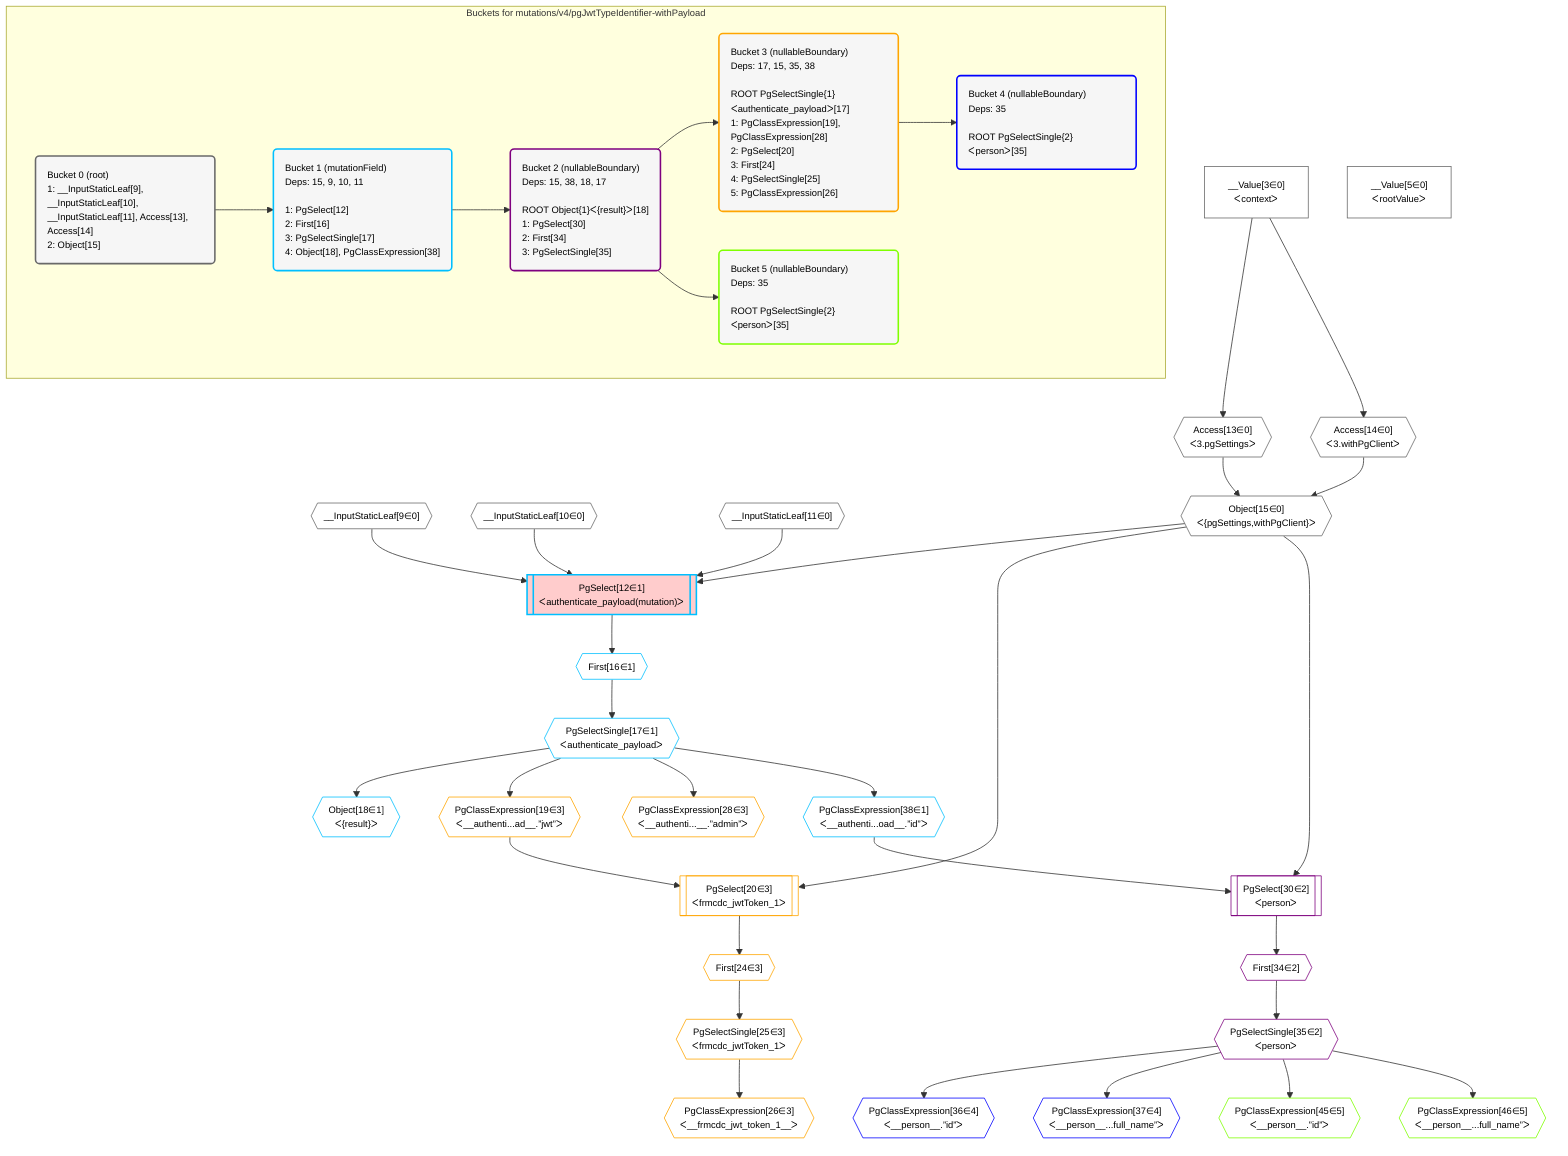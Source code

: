 %%{init: {'themeVariables': { 'fontSize': '12px'}}}%%
graph TD
    classDef path fill:#eee,stroke:#000,color:#000
    classDef plan fill:#fff,stroke-width:1px,color:#000
    classDef itemplan fill:#fff,stroke-width:2px,color:#000
    classDef unbatchedplan fill:#dff,stroke-width:1px,color:#000
    classDef sideeffectplan fill:#fcc,stroke-width:2px,color:#000
    classDef bucket fill:#f6f6f6,color:#000,stroke-width:2px,text-align:left


    %% define steps
    __Value3["__Value[3∈0]<br />ᐸcontextᐳ"]:::plan
    __Value5["__Value[5∈0]<br />ᐸrootValueᐳ"]:::plan
    __InputStaticLeaf9{{"__InputStaticLeaf[9∈0]"}}:::plan
    __InputStaticLeaf10{{"__InputStaticLeaf[10∈0]"}}:::plan
    __InputStaticLeaf11{{"__InputStaticLeaf[11∈0]"}}:::plan
    Access13{{"Access[13∈0]<br />ᐸ3.pgSettingsᐳ"}}:::plan
    Access14{{"Access[14∈0]<br />ᐸ3.withPgClientᐳ"}}:::plan
    Object15{{"Object[15∈0]<br />ᐸ{pgSettings,withPgClient}ᐳ"}}:::plan
    PgSelect12[["PgSelect[12∈1]<br />ᐸauthenticate_payload(mutation)ᐳ"]]:::sideeffectplan
    First16{{"First[16∈1]"}}:::plan
    PgSelectSingle17{{"PgSelectSingle[17∈1]<br />ᐸauthenticate_payloadᐳ"}}:::plan
    Object18{{"Object[18∈1]<br />ᐸ{result}ᐳ"}}:::plan
    PgClassExpression19{{"PgClassExpression[19∈3]<br />ᐸ__authenti...ad__.”jwt”ᐳ"}}:::plan
    PgSelect20[["PgSelect[20∈3]<br />ᐸfrmcdc_jwtToken_1ᐳ"]]:::plan
    First24{{"First[24∈3]"}}:::plan
    PgSelectSingle25{{"PgSelectSingle[25∈3]<br />ᐸfrmcdc_jwtToken_1ᐳ"}}:::plan
    PgClassExpression26{{"PgClassExpression[26∈3]<br />ᐸ__frmcdc_jwt_token_1__ᐳ"}}:::plan
    PgClassExpression28{{"PgClassExpression[28∈3]<br />ᐸ__authenti...__.”admin”ᐳ"}}:::plan
    PgClassExpression38{{"PgClassExpression[38∈1]<br />ᐸ__authenti...oad__.”id”ᐳ"}}:::plan
    PgSelect30[["PgSelect[30∈2]<br />ᐸpersonᐳ"]]:::plan
    First34{{"First[34∈2]"}}:::plan
    PgSelectSingle35{{"PgSelectSingle[35∈2]<br />ᐸpersonᐳ"}}:::plan
    PgClassExpression36{{"PgClassExpression[36∈4]<br />ᐸ__person__.”id”ᐳ"}}:::plan
    PgClassExpression37{{"PgClassExpression[37∈4]<br />ᐸ__person__...full_name”ᐳ"}}:::plan
    PgClassExpression45{{"PgClassExpression[45∈5]<br />ᐸ__person__.”id”ᐳ"}}:::plan
    PgClassExpression46{{"PgClassExpression[46∈5]<br />ᐸ__person__...full_name”ᐳ"}}:::plan

    %% plan dependencies
    __Value3 --> Access13
    __Value3 --> Access14
    Access13 & Access14 --> Object15
    Object15 & __InputStaticLeaf9 & __InputStaticLeaf10 & __InputStaticLeaf11 --> PgSelect12
    PgSelect12 --> First16
    First16 --> PgSelectSingle17
    PgSelectSingle17 --> Object18
    PgSelectSingle17 --> PgClassExpression19
    Object15 & PgClassExpression19 --> PgSelect20
    PgSelect20 --> First24
    First24 --> PgSelectSingle25
    PgSelectSingle25 --> PgClassExpression26
    PgSelectSingle17 --> PgClassExpression28
    PgSelectSingle17 --> PgClassExpression38
    Object15 & PgClassExpression38 --> PgSelect30
    PgSelect30 --> First34
    First34 --> PgSelectSingle35
    PgSelectSingle35 --> PgClassExpression36
    PgSelectSingle35 --> PgClassExpression37
    PgSelectSingle35 --> PgClassExpression45
    PgSelectSingle35 --> PgClassExpression46

    subgraph "Buckets for mutations/v4/pgJwtTypeIdentifier-withPayload"
    Bucket0("Bucket 0 (root)<br />1: __InputStaticLeaf[9], __InputStaticLeaf[10], __InputStaticLeaf[11], Access[13], Access[14]<br />2: Object[15]"):::bucket
    classDef bucket0 stroke:#696969
    class Bucket0,__Value3,__Value5,__InputStaticLeaf9,__InputStaticLeaf10,__InputStaticLeaf11,Access13,Access14,Object15 bucket0
    Bucket1("Bucket 1 (mutationField)<br />Deps: 15, 9, 10, 11<br /><br />1: PgSelect[12]<br />2: First[16]<br />3: PgSelectSingle[17]<br />4: Object[18], PgClassExpression[38]"):::bucket
    classDef bucket1 stroke:#00bfff
    class Bucket1,PgSelect12,First16,PgSelectSingle17,Object18,PgClassExpression38 bucket1
    Bucket2("Bucket 2 (nullableBoundary)<br />Deps: 15, 38, 18, 17<br /><br />ROOT Object{1}ᐸ{result}ᐳ[18]<br />1: PgSelect[30]<br />2: First[34]<br />3: PgSelectSingle[35]"):::bucket
    classDef bucket2 stroke:#7f007f
    class Bucket2,PgSelect30,First34,PgSelectSingle35 bucket2
    Bucket3("Bucket 3 (nullableBoundary)<br />Deps: 17, 15, 35, 38<br /><br />ROOT PgSelectSingle{1}ᐸauthenticate_payloadᐳ[17]<br />1: PgClassExpression[19], PgClassExpression[28]<br />2: PgSelect[20]<br />3: First[24]<br />4: PgSelectSingle[25]<br />5: PgClassExpression[26]"):::bucket
    classDef bucket3 stroke:#ffa500
    class Bucket3,PgClassExpression19,PgSelect20,First24,PgSelectSingle25,PgClassExpression26,PgClassExpression28 bucket3
    Bucket4("Bucket 4 (nullableBoundary)<br />Deps: 35<br /><br />ROOT PgSelectSingle{2}ᐸpersonᐳ[35]"):::bucket
    classDef bucket4 stroke:#0000ff
    class Bucket4,PgClassExpression36,PgClassExpression37 bucket4
    Bucket5("Bucket 5 (nullableBoundary)<br />Deps: 35<br /><br />ROOT PgSelectSingle{2}ᐸpersonᐳ[35]"):::bucket
    classDef bucket5 stroke:#7fff00
    class Bucket5,PgClassExpression45,PgClassExpression46 bucket5
    Bucket0 --> Bucket1
    Bucket1 --> Bucket2
    Bucket2 --> Bucket3 & Bucket5
    Bucket3 --> Bucket4
    end
